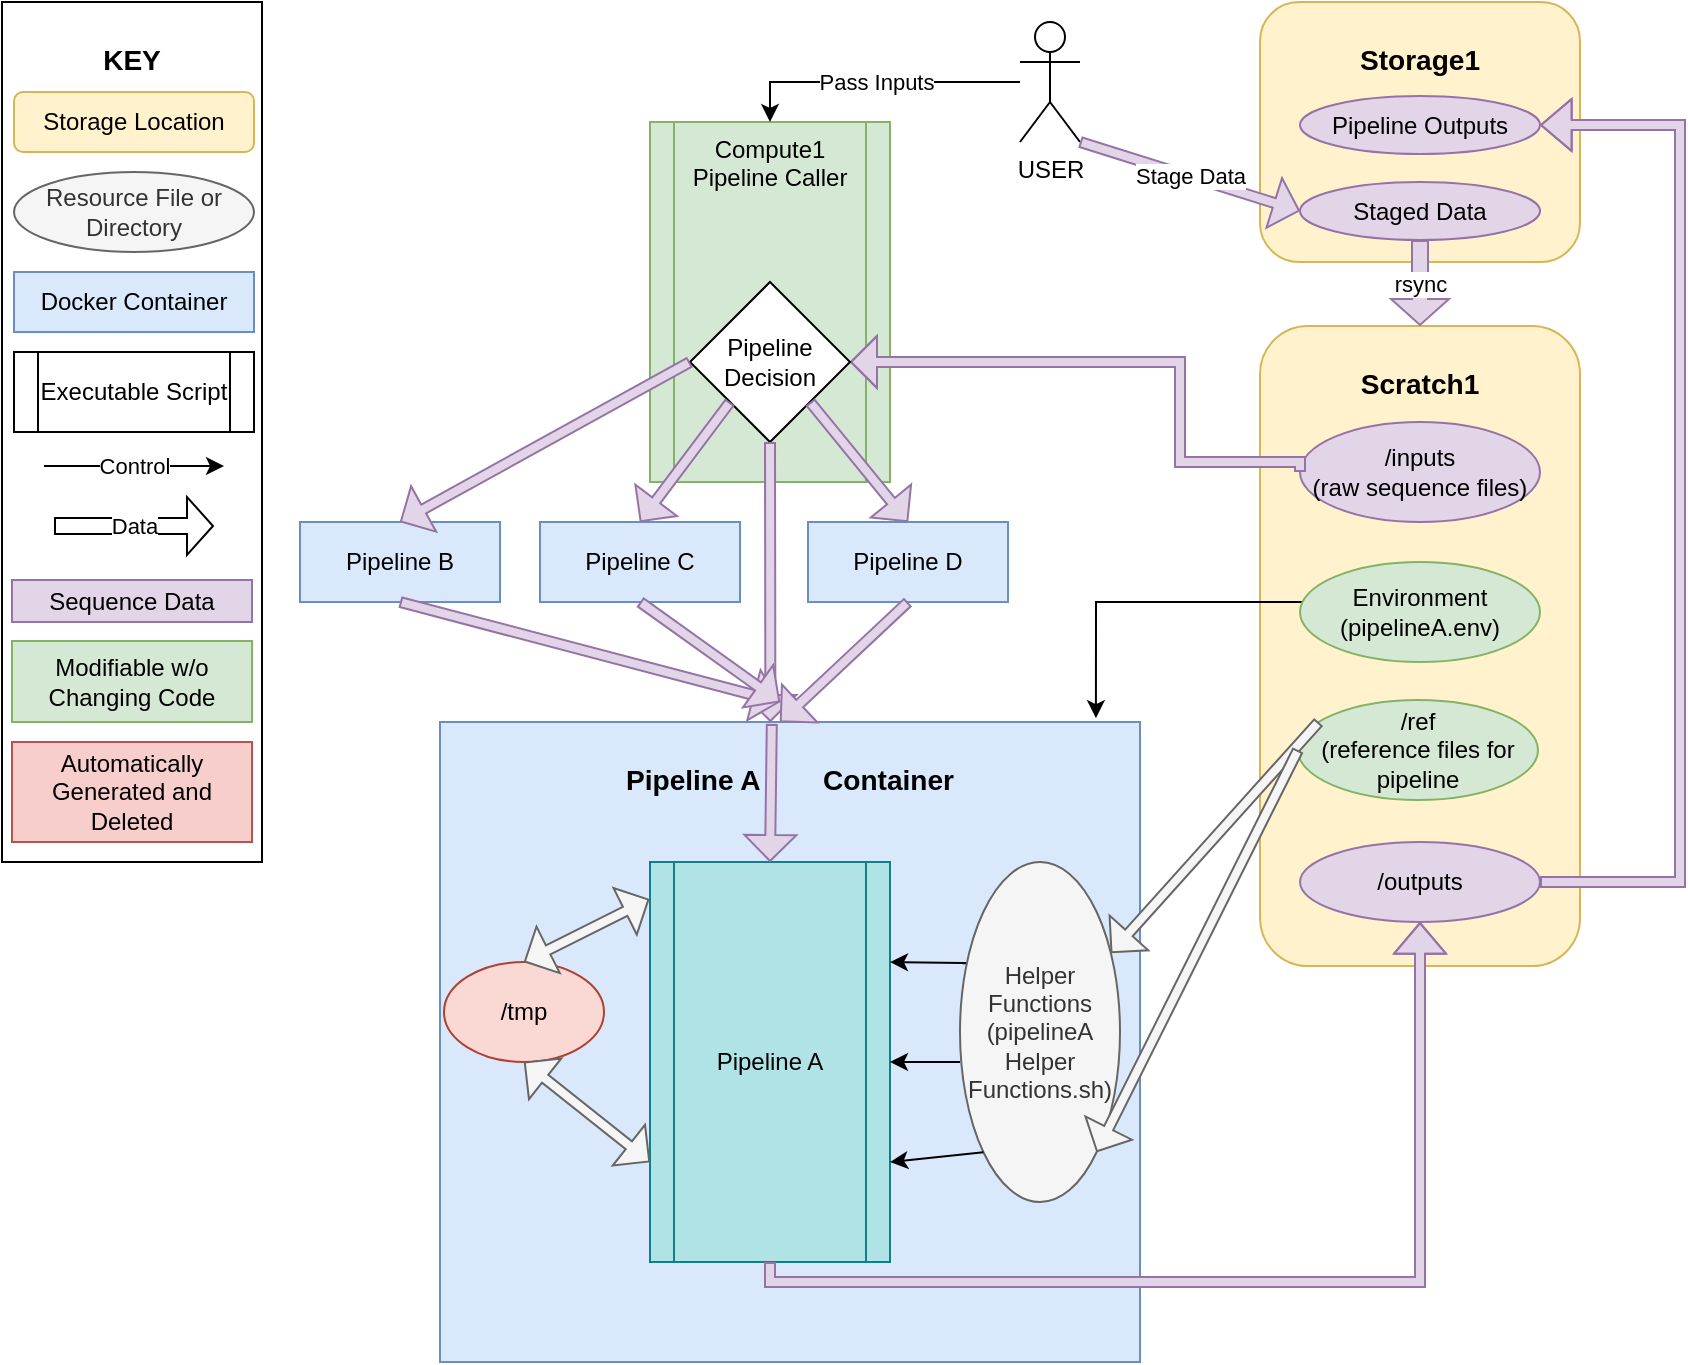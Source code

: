 <mxfile version="15.9.1" type="device"><diagram id="C5RBs43oDa-KdzZeNtuy" name="Page-1"><mxGraphModel dx="1944" dy="623" grid="1" gridSize="10" guides="1" tooltips="1" connect="1" arrows="1" fold="1" page="1" pageScale="1" pageWidth="827" pageHeight="1169" math="0" shadow="0"><root><mxCell id="WIyWlLk6GJQsqaUBKTNV-0"/><mxCell id="WIyWlLk6GJQsqaUBKTNV-1" parent="WIyWlLk6GJQsqaUBKTNV-0"/><mxCell id="bic7tzOTgyazM_Ox7ldj-6" value="Compute1 Pipeline Caller" style="shape=process;whiteSpace=wrap;html=1;backgroundOutline=1;fillColor=#d5e8d4;strokeColor=#82b366;verticalAlign=top;" parent="WIyWlLk6GJQsqaUBKTNV-1" vertex="1"><mxGeometry x="235" y="60" width="120" height="180" as="geometry"/></mxCell><mxCell id="bic7tzOTgyazM_Ox7ldj-53" value="" style="edgeStyle=orthogonalEdgeStyle;rounded=0;orthogonalLoop=1;jettySize=auto;html=1;fillColor=default;" parent="WIyWlLk6GJQsqaUBKTNV-1" source="bic7tzOTgyazM_Ox7ldj-10" target="bic7tzOTgyazM_Ox7ldj-40" edge="1"><mxGeometry relative="1" as="geometry"/></mxCell><mxCell id="bic7tzOTgyazM_Ox7ldj-10" value="&lt;h3&gt;Scratch1&lt;/h3&gt;" style="rounded=1;whiteSpace=wrap;html=1;verticalAlign=top;fillColor=#fff2cc;strokeColor=#d6b656;" parent="WIyWlLk6GJQsqaUBKTNV-1" vertex="1"><mxGeometry x="540" y="162" width="160" height="320" as="geometry"/></mxCell><mxCell id="bic7tzOTgyazM_Ox7ldj-18" style="edgeStyle=orthogonalEdgeStyle;rounded=0;orthogonalLoop=1;jettySize=auto;html=1;entryX=0.937;entryY=-0.006;entryDx=0;entryDy=0;entryPerimeter=0;" parent="WIyWlLk6GJQsqaUBKTNV-1" source="bic7tzOTgyazM_Ox7ldj-12" target="bic7tzOTgyazM_Ox7ldj-8" edge="1"><mxGeometry relative="1" as="geometry"><Array as="points"><mxPoint x="458" y="300"/></Array></mxGeometry></mxCell><mxCell id="bic7tzOTgyazM_Ox7ldj-12" value="Environment&lt;br&gt;(pipelineA.env)" style="ellipse;whiteSpace=wrap;html=1;fillColor=#d5e8d4;strokeColor=#82b366;" parent="WIyWlLk6GJQsqaUBKTNV-1" vertex="1"><mxGeometry x="560" y="280" width="120" height="50" as="geometry"/></mxCell><mxCell id="bic7tzOTgyazM_Ox7ldj-23" value="/inputs&lt;br&gt;(raw sequence files)" style="ellipse;whiteSpace=wrap;html=1;fillColor=#e1d5e7;strokeColor=#9673a6;" parent="WIyWlLk6GJQsqaUBKTNV-1" vertex="1"><mxGeometry x="560" y="210" width="120" height="50" as="geometry"/></mxCell><mxCell id="bic7tzOTgyazM_Ox7ldj-27" value="/outputs" style="ellipse;whiteSpace=wrap;html=1;fillColor=#e1d5e7;strokeColor=#9673a6;" parent="WIyWlLk6GJQsqaUBKTNV-1" vertex="1"><mxGeometry x="560" y="420" width="120" height="40" as="geometry"/></mxCell><mxCell id="bic7tzOTgyazM_Ox7ldj-39" value="&lt;h3&gt;Storage1&lt;/h3&gt;" style="rounded=1;whiteSpace=wrap;html=1;verticalAlign=top;fillColor=#fff2cc;strokeColor=#d6b656;" parent="WIyWlLk6GJQsqaUBKTNV-1" vertex="1"><mxGeometry x="540" width="160" height="130" as="geometry"/></mxCell><mxCell id="bic7tzOTgyazM_Ox7ldj-40" value="Staged Data" style="ellipse;whiteSpace=wrap;html=1;fillColor=#e1d5e7;strokeColor=#9673a6;" parent="WIyWlLk6GJQsqaUBKTNV-1" vertex="1"><mxGeometry x="560" y="90" width="120" height="29" as="geometry"/></mxCell><mxCell id="bic7tzOTgyazM_Ox7ldj-41" value="rsync" style="endArrow=classic;html=1;rounded=0;shape=flexArrow;startSize=4;endSize=4;width=8;exitX=0.5;exitY=1;exitDx=0;exitDy=0;entryX=0.5;entryY=0;entryDx=0;entryDy=0;fillColor=#e1d5e7;strokeColor=#9673a6;" parent="WIyWlLk6GJQsqaUBKTNV-1" source="bic7tzOTgyazM_Ox7ldj-40" target="bic7tzOTgyazM_Ox7ldj-10" edge="1"><mxGeometry width="50" height="50" relative="1" as="geometry"><mxPoint x="600" y="130" as="sourcePoint"/><mxPoint x="680" y="130" as="targetPoint"/></mxGeometry></mxCell><mxCell id="bic7tzOTgyazM_Ox7ldj-44" value="/ref&lt;br&gt;(reference files for pipeline" style="ellipse;whiteSpace=wrap;html=1;fillColor=#d5e8d4;strokeColor=#82b366;" parent="WIyWlLk6GJQsqaUBKTNV-1" vertex="1"><mxGeometry x="559" y="349" width="120" height="50" as="geometry"/></mxCell><mxCell id="bic7tzOTgyazM_Ox7ldj-48" value="" style="endArrow=classic;html=1;rounded=0;exitX=1;exitY=0.5;exitDx=0;exitDy=0;edgeStyle=orthogonalEdgeStyle;shape=flexArrow;endSize=4.78;startSize=7;width=5;entryX=1;entryY=0.5;entryDx=0;entryDy=0;fillColor=#e1d5e7;strokeColor=#9673a6;" parent="WIyWlLk6GJQsqaUBKTNV-1" source="bic7tzOTgyazM_Ox7ldj-27" target="bic7tzOTgyazM_Ox7ldj-62" edge="1"><mxGeometry width="50" height="50" relative="1" as="geometry"><mxPoint x="740" y="460" as="sourcePoint"/><mxPoint x="750" y="110" as="targetPoint"/><Array as="points"><mxPoint x="750" y="440"/><mxPoint x="750" y="62"/></Array></mxGeometry></mxCell><mxCell id="bic7tzOTgyazM_Ox7ldj-57" value="Pass Inputs" style="endArrow=classic;html=1;rounded=0;fillColor=default;entryX=0.5;entryY=0;entryDx=0;entryDy=0;edgeStyle=orthogonalEdgeStyle;" parent="WIyWlLk6GJQsqaUBKTNV-1" source="bic7tzOTgyazM_Ox7ldj-58" target="bic7tzOTgyazM_Ox7ldj-6" edge="1"><mxGeometry width="50" height="50" relative="1" as="geometry"><mxPoint x="400" y="45" as="sourcePoint"/><mxPoint x="420" y="160" as="targetPoint"/></mxGeometry></mxCell><mxCell id="bic7tzOTgyazM_Ox7ldj-58" value="USER" style="shape=umlActor;verticalLabelPosition=bottom;verticalAlign=top;html=1;outlineConnect=0;fillColor=default;" parent="WIyWlLk6GJQsqaUBKTNV-1" vertex="1"><mxGeometry x="420" y="10" width="30" height="60" as="geometry"/></mxCell><mxCell id="bic7tzOTgyazM_Ox7ldj-62" value="Pipeline Outputs" style="ellipse;whiteSpace=wrap;html=1;fillColor=#e1d5e7;strokeColor=#9673a6;" parent="WIyWlLk6GJQsqaUBKTNV-1" vertex="1"><mxGeometry x="560" y="47" width="120" height="29" as="geometry"/></mxCell><mxCell id="bic7tzOTgyazM_Ox7ldj-63" value="Stage Data" style="endArrow=classic;html=1;rounded=0;shape=flexArrow;startSize=4;endSize=4;width=5;exitX=1;exitY=1;exitDx=0;exitDy=0;entryX=0;entryY=0.5;entryDx=0;entryDy=0;fillColor=#e1d5e7;strokeColor=#9673a6;exitPerimeter=0;" parent="WIyWlLk6GJQsqaUBKTNV-1" source="bic7tzOTgyazM_Ox7ldj-58" target="bic7tzOTgyazM_Ox7ldj-40" edge="1"><mxGeometry width="50" height="50" relative="1" as="geometry"><mxPoint x="510" y="100" as="sourcePoint"/><mxPoint x="510" y="143" as="targetPoint"/></mxGeometry></mxCell><mxCell id="bic7tzOTgyazM_Ox7ldj-68" value="" style="group" parent="WIyWlLk6GJQsqaUBKTNV-1" vertex="1" connectable="0"><mxGeometry x="130" y="360" width="350" height="320" as="geometry"/></mxCell><mxCell id="bic7tzOTgyazM_Ox7ldj-8" value="&lt;h3&gt;Pipeline A&amp;nbsp; &amp;nbsp; &amp;nbsp; &amp;nbsp; Container&lt;/h3&gt;" style="rounded=0;whiteSpace=wrap;html=1;align=center;verticalAlign=top;fillColor=#dae8fc;strokeColor=#6c8ebf;" parent="bic7tzOTgyazM_Ox7ldj-68" vertex="1"><mxGeometry width="350" height="320" as="geometry"/></mxCell><mxCell id="bic7tzOTgyazM_Ox7ldj-9" value="Pipeline A" style="shape=process;whiteSpace=wrap;html=1;backgroundOutline=1;fillColor=#b0e3e6;strokeColor=#0e8088;" parent="bic7tzOTgyazM_Ox7ldj-68" vertex="1"><mxGeometry x="105" y="70" width="120" height="200" as="geometry"/></mxCell><mxCell id="bic7tzOTgyazM_Ox7ldj-21" style="edgeStyle=orthogonalEdgeStyle;rounded=0;orthogonalLoop=1;jettySize=auto;html=1;exitX=0;exitY=0.588;exitDx=0;exitDy=0;entryX=1;entryY=0.5;entryDx=0;entryDy=0;exitPerimeter=0;" parent="bic7tzOTgyazM_Ox7ldj-68" source="bic7tzOTgyazM_Ox7ldj-19" target="bic7tzOTgyazM_Ox7ldj-9" edge="1"><mxGeometry relative="1" as="geometry"/></mxCell><mxCell id="bic7tzOTgyazM_Ox7ldj-22" style="edgeStyle=orthogonalEdgeStyle;rounded=0;orthogonalLoop=1;jettySize=auto;html=1;exitX=0.017;exitY=0.298;exitDx=0;exitDy=0;entryX=1;entryY=0.25;entryDx=0;entryDy=0;exitPerimeter=0;" parent="bic7tzOTgyazM_Ox7ldj-68" source="bic7tzOTgyazM_Ox7ldj-19" target="bic7tzOTgyazM_Ox7ldj-9" edge="1"><mxGeometry relative="1" as="geometry"><Array as="points"><mxPoint x="282" y="121"/></Array></mxGeometry></mxCell><mxCell id="bic7tzOTgyazM_Ox7ldj-19" value="Helper Functions&lt;br&gt;(pipelineA&lt;br&gt;Helper&lt;br&gt;Functions.sh)" style="ellipse;whiteSpace=wrap;html=1;fillColor=#f5f5f5;fontColor=#333333;strokeColor=#666666;" parent="bic7tzOTgyazM_Ox7ldj-68" vertex="1"><mxGeometry x="260" y="70" width="80" height="170" as="geometry"/></mxCell><mxCell id="bic7tzOTgyazM_Ox7ldj-26" value="" style="endArrow=classic;html=1;rounded=0;exitX=0;exitY=1;exitDx=0;exitDy=0;entryX=1;entryY=0.75;entryDx=0;entryDy=0;" parent="bic7tzOTgyazM_Ox7ldj-68" source="bic7tzOTgyazM_Ox7ldj-19" target="bic7tzOTgyazM_Ox7ldj-9" edge="1"><mxGeometry width="50" height="50" relative="1" as="geometry"><mxPoint x="190" y="130" as="sourcePoint"/><mxPoint x="240" y="80" as="targetPoint"/></mxGeometry></mxCell><mxCell id="bic7tzOTgyazM_Ox7ldj-28" value="/tmp" style="ellipse;whiteSpace=wrap;html=1;fillColor=#fad9d5;strokeColor=#ae4132;" parent="bic7tzOTgyazM_Ox7ldj-68" vertex="1"><mxGeometry x="2" y="120" width="80" height="50" as="geometry"/></mxCell><mxCell id="bic7tzOTgyazM_Ox7ldj-29" value="" style="endArrow=classic;html=1;rounded=0;entryX=0;entryY=0.75;entryDx=0;entryDy=0;exitX=0.5;exitY=1;exitDx=0;exitDy=0;fillColor=#f5f5f5;startArrow=block;shape=flexArrow;endSize=4;startSize=4;width=5;strokeColor=#666666;" parent="bic7tzOTgyazM_Ox7ldj-68" source="bic7tzOTgyazM_Ox7ldj-28" target="bic7tzOTgyazM_Ox7ldj-9" edge="1"><mxGeometry width="50" height="50" relative="1" as="geometry"><mxPoint x="190" y="130" as="sourcePoint"/><mxPoint x="240" y="80" as="targetPoint"/></mxGeometry></mxCell><mxCell id="bic7tzOTgyazM_Ox7ldj-31" value="" style="endArrow=classic;html=1;rounded=0;exitX=0.5;exitY=0;exitDx=0;exitDy=0;entryX=-0.003;entryY=0.093;entryDx=0;entryDy=0;entryPerimeter=0;fillColor=#f5f5f5;shape=flexArrow;startArrow=block;endSize=4;startSize=4;width=5;strokeColor=#666666;" parent="bic7tzOTgyazM_Ox7ldj-68" source="bic7tzOTgyazM_Ox7ldj-28" target="bic7tzOTgyazM_Ox7ldj-9" edge="1"><mxGeometry width="50" height="50" relative="1" as="geometry"><mxPoint x="190" y="130" as="sourcePoint"/><mxPoint x="110" y="100" as="targetPoint"/></mxGeometry></mxCell><mxCell id="tSGNWYa8qHDZdgPvH7JU-13" value="" style="endArrow=classic;html=1;rounded=0;shape=flexArrow;startSize=4;endSize=4;width=5;exitX=0.474;exitY=0.003;exitDx=0;exitDy=0;entryX=0.5;entryY=0;entryDx=0;entryDy=0;fillColor=#e1d5e7;strokeColor=#9673a6;exitPerimeter=0;" edge="1" parent="bic7tzOTgyazM_Ox7ldj-68" source="bic7tzOTgyazM_Ox7ldj-8" target="bic7tzOTgyazM_Ox7ldj-9"><mxGeometry width="50" height="50" relative="1" as="geometry"><mxPoint y="-200" as="sourcePoint"/><mxPoint x="110.0" y="-165.5" as="targetPoint"/></mxGeometry></mxCell><mxCell id="bic7tzOTgyazM_Ox7ldj-24" style="edgeStyle=orthogonalEdgeStyle;rounded=0;orthogonalLoop=1;jettySize=auto;html=1;shape=flexArrow;endSize=4;startSize=7;width=5;fillColor=#e1d5e7;strokeColor=#9673a6;entryX=1;entryY=0.5;entryDx=0;entryDy=0;exitX=0;exitY=0.5;exitDx=0;exitDy=0;" parent="WIyWlLk6GJQsqaUBKTNV-1" source="bic7tzOTgyazM_Ox7ldj-23" target="tSGNWYa8qHDZdgPvH7JU-0" edge="1"><mxGeometry relative="1" as="geometry"><Array as="points"><mxPoint x="560" y="230"/><mxPoint x="500" y="230"/><mxPoint x="500" y="180"/></Array><mxPoint x="340" y="180" as="targetPoint"/></mxGeometry></mxCell><mxCell id="bic7tzOTgyazM_Ox7ldj-47" value="" style="shape=flexArrow;endArrow=classic;html=1;rounded=0;exitX=0.086;exitY=0.22;exitDx=0;exitDy=0;endSize=4;startSize=4;width=5;exitPerimeter=0;fillColor=#f5f5f5;strokeColor=#666666;" parent="WIyWlLk6GJQsqaUBKTNV-1" source="bic7tzOTgyazM_Ox7ldj-44" target="bic7tzOTgyazM_Ox7ldj-19" edge="1"><mxGeometry width="50" height="50" relative="1" as="geometry"><mxPoint x="510" y="340" as="sourcePoint"/><mxPoint x="409.284" y="341.104" as="targetPoint"/></mxGeometry></mxCell><mxCell id="bic7tzOTgyazM_Ox7ldj-45" value="" style="shape=flexArrow;endArrow=classic;html=1;rounded=0;exitX=0;exitY=0.5;exitDx=0;exitDy=0;entryX=1;entryY=1;entryDx=0;entryDy=0;endSize=4;startSize=4;width=5;fillColor=#f5f5f5;strokeColor=#666666;" parent="WIyWlLk6GJQsqaUBKTNV-1" source="bic7tzOTgyazM_Ox7ldj-44" target="bic7tzOTgyazM_Ox7ldj-19" edge="1"><mxGeometry width="50" height="50" relative="1" as="geometry"><mxPoint x="320" y="340" as="sourcePoint"/><mxPoint x="370" y="290" as="targetPoint"/></mxGeometry></mxCell><mxCell id="bic7tzOTgyazM_Ox7ldj-34" value="" style="endArrow=classic;html=1;rounded=0;exitX=0.5;exitY=1;exitDx=0;exitDy=0;entryX=0.5;entryY=1;entryDx=0;entryDy=0;edgeStyle=orthogonalEdgeStyle;shape=flexArrow;endSize=4.78;startSize=7;width=5;fillColor=#e1d5e7;strokeColor=#9673a6;" parent="WIyWlLk6GJQsqaUBKTNV-1" source="bic7tzOTgyazM_Ox7ldj-9" target="bic7tzOTgyazM_Ox7ldj-27" edge="1"><mxGeometry width="50" height="50" relative="1" as="geometry"><mxPoint x="320" y="290" as="sourcePoint"/><mxPoint x="370" y="240" as="targetPoint"/></mxGeometry></mxCell><mxCell id="tSGNWYa8qHDZdgPvH7JU-0" value="Pipeline Decision" style="rhombus;whiteSpace=wrap;html=1;" vertex="1" parent="WIyWlLk6GJQsqaUBKTNV-1"><mxGeometry x="255" y="140" width="80" height="80" as="geometry"/></mxCell><mxCell id="tSGNWYa8qHDZdgPvH7JU-1" value="Pipeline B" style="rounded=0;whiteSpace=wrap;html=1;fillColor=#dae8fc;strokeColor=#6c8ebf;" vertex="1" parent="WIyWlLk6GJQsqaUBKTNV-1"><mxGeometry x="60" y="260" width="100" height="40" as="geometry"/></mxCell><mxCell id="tSGNWYa8qHDZdgPvH7JU-2" value="" style="group" vertex="1" connectable="0" parent="WIyWlLk6GJQsqaUBKTNV-1"><mxGeometry x="-89" width="130" height="430" as="geometry"/></mxCell><mxCell id="bic7tzOTgyazM_Ox7ldj-49" value="&lt;h3&gt;KEY&lt;/h3&gt;" style="rounded=0;whiteSpace=wrap;html=1;fillColor=default;verticalAlign=top;" parent="tSGNWYa8qHDZdgPvH7JU-2" vertex="1"><mxGeometry width="130" height="430" as="geometry"/></mxCell><mxCell id="bic7tzOTgyazM_Ox7ldj-0" value="Storage Location" style="rounded=1;whiteSpace=wrap;html=1;fillColor=#fff2cc;strokeColor=#d6b656;" parent="tSGNWYa8qHDZdgPvH7JU-2" vertex="1"><mxGeometry x="6" y="45" width="120" height="30" as="geometry"/></mxCell><mxCell id="bic7tzOTgyazM_Ox7ldj-1" value="Resource File or Directory" style="ellipse;whiteSpace=wrap;html=1;fillColor=#f5f5f5;fontColor=#333333;strokeColor=#666666;" parent="tSGNWYa8qHDZdgPvH7JU-2" vertex="1"><mxGeometry x="6" y="85" width="120" height="40" as="geometry"/></mxCell><mxCell id="bic7tzOTgyazM_Ox7ldj-3" value="Docker Container" style="rounded=0;whiteSpace=wrap;html=1;fillColor=#dae8fc;strokeColor=#6c8ebf;" parent="tSGNWYa8qHDZdgPvH7JU-2" vertex="1"><mxGeometry x="6" y="135" width="120" height="30" as="geometry"/></mxCell><mxCell id="bic7tzOTgyazM_Ox7ldj-4" value="Executable Script" style="shape=process;whiteSpace=wrap;html=1;backgroundOutline=1;" parent="tSGNWYa8qHDZdgPvH7JU-2" vertex="1"><mxGeometry x="6" y="175" width="120" height="40" as="geometry"/></mxCell><mxCell id="bic7tzOTgyazM_Ox7ldj-35" value="Control" style="endArrow=classic;html=1;rounded=0;" parent="tSGNWYa8qHDZdgPvH7JU-2" edge="1"><mxGeometry width="50" height="50" relative="1" as="geometry"><mxPoint x="21" y="232" as="sourcePoint"/><mxPoint x="111" y="232" as="targetPoint"/></mxGeometry></mxCell><mxCell id="bic7tzOTgyazM_Ox7ldj-36" value="Data" style="endArrow=classic;html=1;rounded=0;shape=flexArrow;startSize=4;endSize=4;width=8;" parent="tSGNWYa8qHDZdgPvH7JU-2" edge="1"><mxGeometry width="50" height="50" relative="1" as="geometry"><mxPoint x="26" y="262" as="sourcePoint"/><mxPoint x="106" y="262" as="targetPoint"/></mxGeometry></mxCell><mxCell id="bic7tzOTgyazM_Ox7ldj-64" value="Sequence Data" style="rounded=0;whiteSpace=wrap;html=1;fillColor=#e1d5e7;strokeColor=#9673a6;" parent="tSGNWYa8qHDZdgPvH7JU-2" vertex="1"><mxGeometry x="5" y="289" width="120" height="21" as="geometry"/></mxCell><mxCell id="bic7tzOTgyazM_Ox7ldj-65" value="Modifiable w/o Changing Code" style="rounded=0;whiteSpace=wrap;html=1;fillColor=#d5e8d4;strokeColor=#82b366;" parent="tSGNWYa8qHDZdgPvH7JU-2" vertex="1"><mxGeometry x="5" y="319.5" width="120" height="40.5" as="geometry"/></mxCell><mxCell id="bic7tzOTgyazM_Ox7ldj-67" value="Automatically Generated and Deleted" style="rounded=0;whiteSpace=wrap;html=1;fillColor=#f8cecc;strokeColor=#b85450;" parent="tSGNWYa8qHDZdgPvH7JU-2" vertex="1"><mxGeometry x="5" y="370" width="120" height="50" as="geometry"/></mxCell><mxCell id="tSGNWYa8qHDZdgPvH7JU-3" value="Pipeline C" style="rounded=0;whiteSpace=wrap;html=1;fillColor=#dae8fc;strokeColor=#6c8ebf;" vertex="1" parent="WIyWlLk6GJQsqaUBKTNV-1"><mxGeometry x="180" y="260" width="100" height="40" as="geometry"/></mxCell><mxCell id="tSGNWYa8qHDZdgPvH7JU-4" value="Pipeline D" style="rounded=0;whiteSpace=wrap;html=1;fillColor=#dae8fc;strokeColor=#6c8ebf;" vertex="1" parent="WIyWlLk6GJQsqaUBKTNV-1"><mxGeometry x="314" y="260" width="100" height="40" as="geometry"/></mxCell><mxCell id="tSGNWYa8qHDZdgPvH7JU-6" value="" style="endArrow=classic;html=1;rounded=0;shape=flexArrow;startSize=4;endSize=4;width=5;exitX=0.5;exitY=1;exitDx=0;exitDy=0;fillColor=#e1d5e7;strokeColor=#9673a6;entryX=0.472;entryY=0;entryDx=0;entryDy=0;entryPerimeter=0;" edge="1" parent="WIyWlLk6GJQsqaUBKTNV-1" source="tSGNWYa8qHDZdgPvH7JU-0" target="bic7tzOTgyazM_Ox7ldj-8"><mxGeometry width="50" height="50" relative="1" as="geometry"><mxPoint x="80" y="76" as="sourcePoint"/><mxPoint x="280" y="360" as="targetPoint"/></mxGeometry></mxCell><mxCell id="tSGNWYa8qHDZdgPvH7JU-7" value="" style="endArrow=classic;html=1;rounded=0;shape=flexArrow;startSize=4;endSize=4;width=5;entryX=0.5;entryY=0;entryDx=0;entryDy=0;fillColor=#e1d5e7;strokeColor=#9673a6;exitX=0;exitY=0.5;exitDx=0;exitDy=0;" edge="1" parent="WIyWlLk6GJQsqaUBKTNV-1" source="tSGNWYa8qHDZdgPvH7JU-0" target="tSGNWYa8qHDZdgPvH7JU-1"><mxGeometry width="50" height="50" relative="1" as="geometry"><mxPoint x="250" y="180" as="sourcePoint"/><mxPoint x="250.0" y="164.5" as="targetPoint"/></mxGeometry></mxCell><mxCell id="tSGNWYa8qHDZdgPvH7JU-8" value="" style="endArrow=classic;html=1;rounded=0;shape=flexArrow;startSize=4;endSize=4;width=5;exitX=0;exitY=1;exitDx=0;exitDy=0;entryX=0.5;entryY=0;entryDx=0;entryDy=0;fillColor=#e1d5e7;strokeColor=#9673a6;" edge="1" parent="WIyWlLk6GJQsqaUBKTNV-1" source="tSGNWYa8qHDZdgPvH7JU-0" target="tSGNWYa8qHDZdgPvH7JU-3"><mxGeometry width="50" height="50" relative="1" as="geometry"><mxPoint x="120" y="160" as="sourcePoint"/><mxPoint x="230.0" y="194.5" as="targetPoint"/></mxGeometry></mxCell><mxCell id="tSGNWYa8qHDZdgPvH7JU-9" value="" style="endArrow=classic;html=1;rounded=0;shape=flexArrow;startSize=4;endSize=4;width=5;exitX=1;exitY=1;exitDx=0;exitDy=0;entryX=0.5;entryY=0;entryDx=0;entryDy=0;fillColor=#e1d5e7;strokeColor=#9673a6;" edge="1" parent="WIyWlLk6GJQsqaUBKTNV-1" source="tSGNWYa8qHDZdgPvH7JU-0" target="tSGNWYa8qHDZdgPvH7JU-4"><mxGeometry width="50" height="50" relative="1" as="geometry"><mxPoint x="100" y="200" as="sourcePoint"/><mxPoint x="210.0" y="234.5" as="targetPoint"/></mxGeometry></mxCell><mxCell id="tSGNWYa8qHDZdgPvH7JU-10" value="" style="endArrow=classic;html=1;rounded=0;shape=flexArrow;startSize=4;endSize=4;width=5;exitX=0.5;exitY=1;exitDx=0;exitDy=0;fillColor=#e1d5e7;strokeColor=#9673a6;" edge="1" parent="WIyWlLk6GJQsqaUBKTNV-1" source="tSGNWYa8qHDZdgPvH7JU-1"><mxGeometry width="50" height="50" relative="1" as="geometry"><mxPoint x="120" y="130" as="sourcePoint"/><mxPoint x="300" y="350" as="targetPoint"/></mxGeometry></mxCell><mxCell id="tSGNWYa8qHDZdgPvH7JU-11" value="" style="endArrow=classic;html=1;rounded=0;shape=flexArrow;startSize=4;endSize=4;width=5;exitX=0.5;exitY=1;exitDx=0;exitDy=0;fillColor=#e1d5e7;strokeColor=#9673a6;" edge="1" parent="WIyWlLk6GJQsqaUBKTNV-1" source="tSGNWYa8qHDZdgPvH7JU-3"><mxGeometry width="50" height="50" relative="1" as="geometry"><mxPoint x="130" y="130" as="sourcePoint"/><mxPoint x="300" y="350" as="targetPoint"/></mxGeometry></mxCell><mxCell id="tSGNWYa8qHDZdgPvH7JU-12" value="" style="endArrow=classic;html=1;rounded=0;shape=flexArrow;startSize=4;endSize=4;width=5;exitX=0.5;exitY=1;exitDx=0;exitDy=0;fillColor=#e1d5e7;strokeColor=#9673a6;" edge="1" parent="WIyWlLk6GJQsqaUBKTNV-1" source="tSGNWYa8qHDZdgPvH7JU-4"><mxGeometry width="50" height="50" relative="1" as="geometry"><mxPoint x="120" y="70" as="sourcePoint"/><mxPoint x="300" y="360" as="targetPoint"/></mxGeometry></mxCell></root></mxGraphModel></diagram></mxfile>